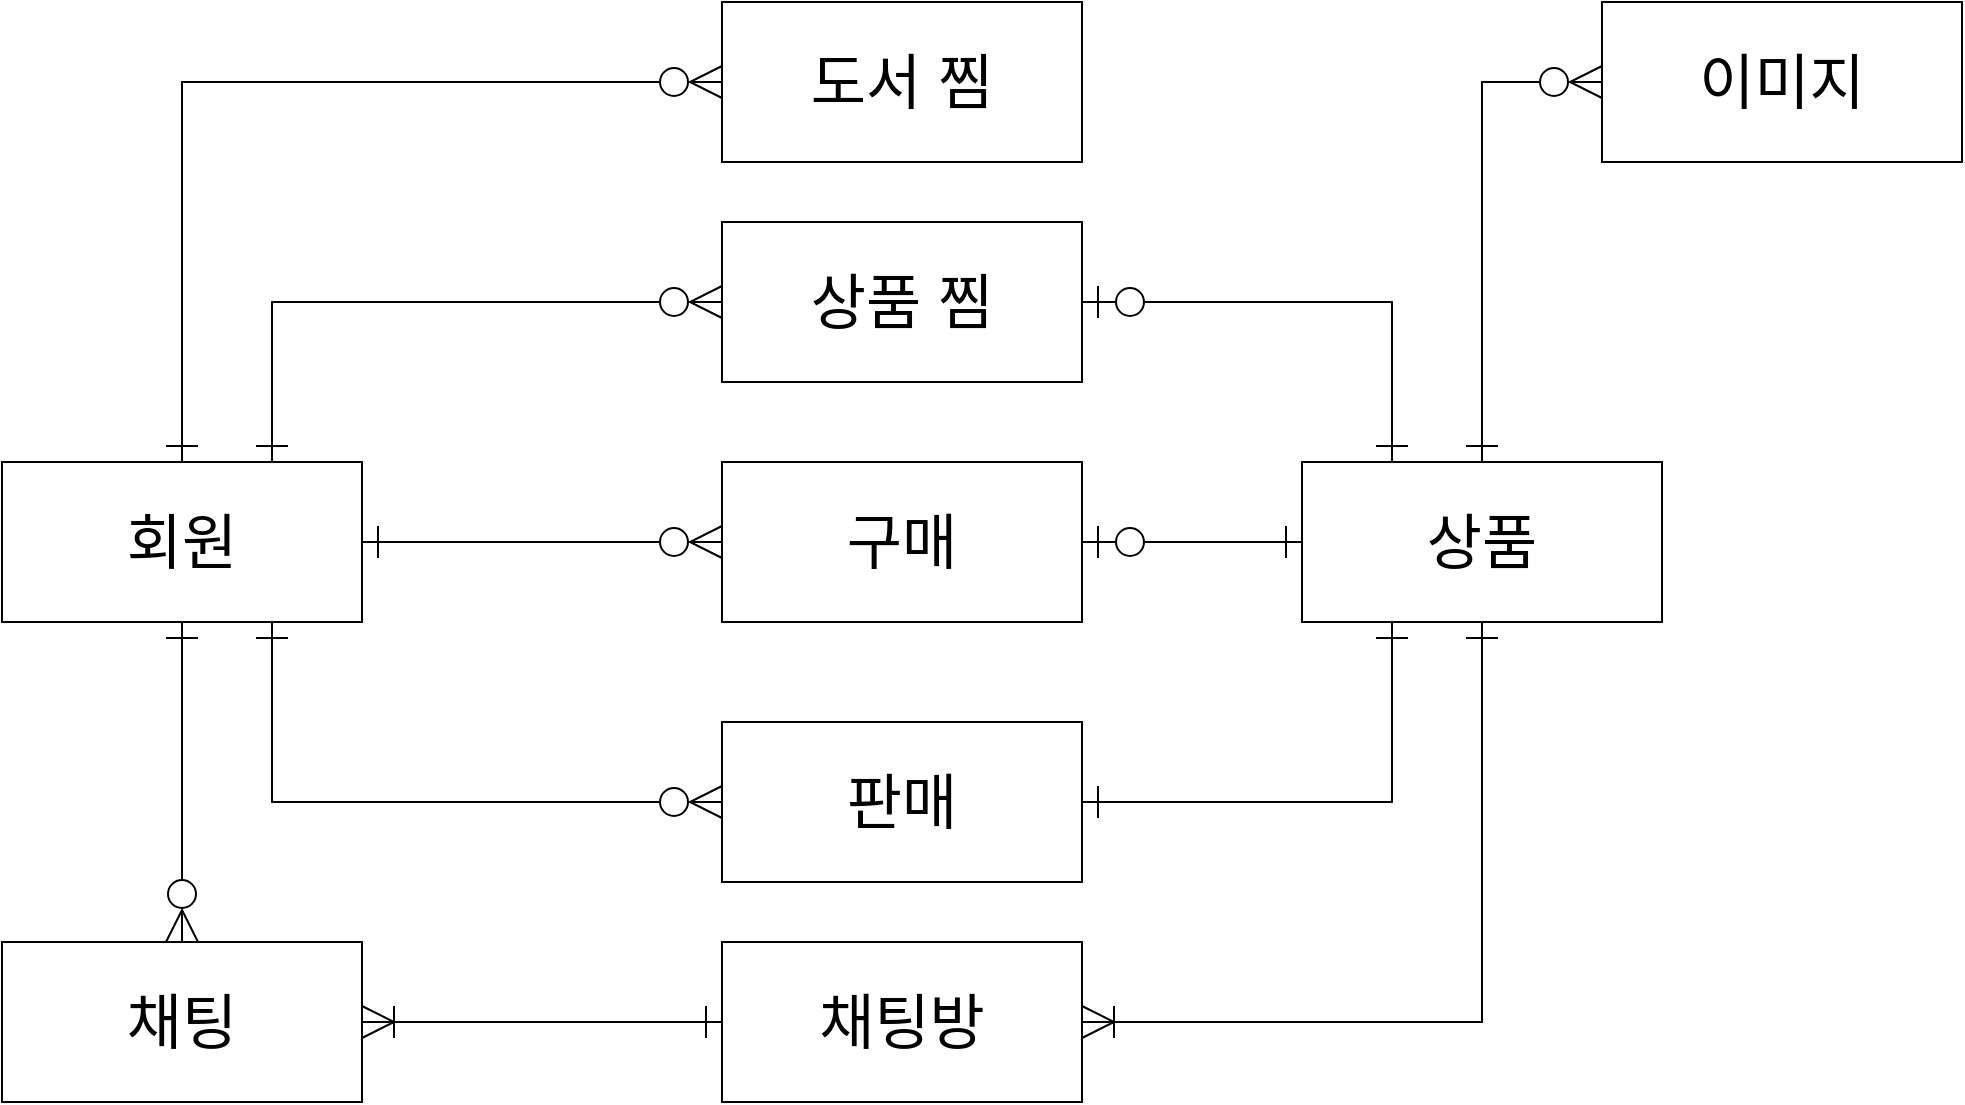 <mxfile version="20.0.1" type="device"><diagram id="RonSHK9g8Iw-fWDJOm-e" name="Page-1"><mxGraphModel dx="1300" dy="-115" grid="1" gridSize="10" guides="1" tooltips="1" connect="1" arrows="1" fold="1" page="1" pageScale="1" pageWidth="1600" pageHeight="900" math="0" shadow="0"><root><mxCell id="0"/><mxCell id="1" parent="0"/><mxCell id="Vkfanlf9IMctYydA_BW_-3" value="" style="rounded=0;orthogonalLoop=1;jettySize=auto;html=1;fontSize=30;endArrow=ERzeroToMany;endFill=0;endSize=14;startArrow=ERone;startFill=0;startSize=14;exitX=0.75;exitY=0;exitDx=0;exitDy=0;entryX=0;entryY=0.5;entryDx=0;entryDy=0;" parent="1" source="Vkfanlf9IMctYydA_BW_-1" target="Vkfanlf9IMctYydA_BW_-2" edge="1"><mxGeometry relative="1" as="geometry"><Array as="points"><mxPoint x="315" y="1090"/></Array></mxGeometry></mxCell><mxCell id="Vkfanlf9IMctYydA_BW_-7" value="" style="rounded=0;orthogonalLoop=1;jettySize=auto;html=1;fontSize=30;endArrow=ERzeroToMany;endFill=0;endSize=14;startArrow=ERone;startFill=0;startSize=14;entryX=0;entryY=0.5;entryDx=0;entryDy=0;exitX=0.75;exitY=1;exitDx=0;exitDy=0;" parent="1" source="Vkfanlf9IMctYydA_BW_-1" target="Vkfanlf9IMctYydA_BW_-6" edge="1"><mxGeometry relative="1" as="geometry"><Array as="points"><mxPoint x="315" y="1340"/></Array></mxGeometry></mxCell><mxCell id="Vkfanlf9IMctYydA_BW_-10" value="" style="edgeStyle=orthogonalEdgeStyle;rounded=0;orthogonalLoop=1;jettySize=auto;html=1;fontSize=30;endArrow=ERzeroToMany;endFill=0;endSize=14;startArrow=ERone;startFill=0;startSize=14;" parent="1" source="Vkfanlf9IMctYydA_BW_-1" target="Vkfanlf9IMctYydA_BW_-26" edge="1"><mxGeometry relative="1" as="geometry"><mxPoint x="270" y="1320" as="targetPoint"/></mxGeometry></mxCell><mxCell id="Vkfanlf9IMctYydA_BW_-12" value="" style="edgeStyle=orthogonalEdgeStyle;rounded=0;orthogonalLoop=1;jettySize=auto;html=1;fontSize=30;startArrow=ERone;startFill=0;endArrow=ERzeroToMany;endFill=0;startSize=14;endSize=14;" parent="1" source="Vkfanlf9IMctYydA_BW_-1" target="Vkfanlf9IMctYydA_BW_-11" edge="1"><mxGeometry relative="1" as="geometry"/></mxCell><mxCell id="Vkfanlf9IMctYydA_BW_-1" value="&lt;font style=&quot;font-size: 30px&quot;&gt;회원&lt;/font&gt;" style="rounded=0;whiteSpace=wrap;html=1;" parent="1" vertex="1"><mxGeometry x="180" y="1170" width="180" height="80" as="geometry"/></mxCell><mxCell id="Vkfanlf9IMctYydA_BW_-20" style="rounded=0;orthogonalLoop=1;jettySize=auto;html=1;fontSize=30;startArrow=ERzeroToOne;startFill=0;endArrow=ERone;endFill=0;startSize=14;endSize=14;exitX=1;exitY=0.5;exitDx=0;exitDy=0;entryX=0.25;entryY=0;entryDx=0;entryDy=0;" parent="1" source="Vkfanlf9IMctYydA_BW_-2" target="Vkfanlf9IMctYydA_BW_-13" edge="1"><mxGeometry relative="1" as="geometry"><Array as="points"><mxPoint x="875" y="1090"/></Array></mxGeometry></mxCell><mxCell id="Vkfanlf9IMctYydA_BW_-2" value="&lt;span style=&quot;font-size: 30px;&quot;&gt;상품 찜&lt;/span&gt;" style="rounded=0;whiteSpace=wrap;html=1;" parent="1" vertex="1"><mxGeometry x="540" y="1050" width="180" height="80" as="geometry"/></mxCell><mxCell id="Vkfanlf9IMctYydA_BW_-19" style="rounded=0;orthogonalLoop=1;jettySize=auto;html=1;fontSize=30;startArrow=ERone;startFill=0;endArrow=ERone;endFill=0;startSize=14;endSize=14;exitX=1;exitY=0.5;exitDx=0;exitDy=0;entryX=0.25;entryY=1;entryDx=0;entryDy=0;" parent="1" source="Vkfanlf9IMctYydA_BW_-6" target="Vkfanlf9IMctYydA_BW_-13" edge="1"><mxGeometry relative="1" as="geometry"><Array as="points"><mxPoint x="875" y="1340"/></Array></mxGeometry></mxCell><mxCell id="Vkfanlf9IMctYydA_BW_-6" value="&lt;font style=&quot;font-size: 30px&quot;&gt;판매&lt;/font&gt;" style="rounded=0;whiteSpace=wrap;html=1;" parent="1" vertex="1"><mxGeometry x="540" y="1300" width="180" height="80" as="geometry"/></mxCell><mxCell id="Vkfanlf9IMctYydA_BW_-14" value="" style="edgeStyle=orthogonalEdgeStyle;rounded=0;orthogonalLoop=1;jettySize=auto;html=1;fontSize=30;startArrow=ERzeroToOne;startFill=0;endArrow=ERone;endFill=0;startSize=14;endSize=14;" parent="1" source="Vkfanlf9IMctYydA_BW_-11" target="Vkfanlf9IMctYydA_BW_-13" edge="1"><mxGeometry relative="1" as="geometry"/></mxCell><mxCell id="Vkfanlf9IMctYydA_BW_-11" value="&lt;span style=&quot;font-size: 30px;&quot;&gt;구매&lt;/span&gt;" style="rounded=0;whiteSpace=wrap;html=1;" parent="1" vertex="1"><mxGeometry x="540" y="1170" width="180" height="80" as="geometry"/></mxCell><mxCell id="Vkfanlf9IMctYydA_BW_-13" value="&lt;span style=&quot;font-size: 30px&quot;&gt;상품&lt;/span&gt;" style="rounded=0;whiteSpace=wrap;html=1;" parent="1" vertex="1"><mxGeometry x="830" y="1170" width="180" height="80" as="geometry"/></mxCell><mxCell id="Vkfanlf9IMctYydA_BW_-27" value="" style="edgeStyle=none;rounded=0;orthogonalLoop=1;jettySize=auto;html=1;fontSize=20;startArrow=ERone;startFill=0;endArrow=ERoneToMany;endFill=0;startSize=14;endSize=14;exitX=0;exitY=0.5;exitDx=0;exitDy=0;entryX=1;entryY=0.5;entryDx=0;entryDy=0;" parent="1" source="Vkfanlf9IMctYydA_BW_-23" target="Vkfanlf9IMctYydA_BW_-26" edge="1"><mxGeometry relative="1" as="geometry"/></mxCell><mxCell id="438dzZVOz3ulEx4r5kc1-2" style="rounded=0;orthogonalLoop=1;jettySize=auto;html=1;startArrow=ERoneToMany;startFill=0;endArrow=ERone;endFill=0;targetPerimeterSpacing=0;strokeWidth=1;endSize=14;startSize=14;exitX=1;exitY=0.5;exitDx=0;exitDy=0;entryX=0.5;entryY=1;entryDx=0;entryDy=0;" parent="1" source="Vkfanlf9IMctYydA_BW_-23" target="Vkfanlf9IMctYydA_BW_-13" edge="1"><mxGeometry relative="1" as="geometry"><Array as="points"><mxPoint x="920" y="1450"/></Array></mxGeometry></mxCell><mxCell id="Vkfanlf9IMctYydA_BW_-23" value="&lt;span style=&quot;font-size: 30px&quot;&gt;채팅방&lt;/span&gt;" style="rounded=0;whiteSpace=wrap;html=1;" parent="1" vertex="1"><mxGeometry x="540" y="1410" width="180" height="80" as="geometry"/></mxCell><mxCell id="Vkfanlf9IMctYydA_BW_-26" value="&lt;span style=&quot;font-size: 30px&quot;&gt;채팅&lt;/span&gt;" style="rounded=0;whiteSpace=wrap;html=1;" parent="1" vertex="1"><mxGeometry x="180" y="1410" width="180" height="80" as="geometry"/></mxCell><mxCell id="GN3Iao5T3SSmglyJ8qwy-1" value="&lt;span style=&quot;font-size: 30px&quot;&gt;도서 찜&lt;/span&gt;" style="rounded=0;whiteSpace=wrap;html=1;" parent="1" vertex="1"><mxGeometry x="540" y="940" width="180" height="80" as="geometry"/></mxCell><mxCell id="GN3Iao5T3SSmglyJ8qwy-2" value="" style="rounded=0;orthogonalLoop=1;jettySize=auto;html=1;fontSize=30;endArrow=ERzeroToMany;endFill=0;endSize=14;startArrow=ERone;startFill=0;startSize=14;exitX=0.5;exitY=0;exitDx=0;exitDy=0;entryX=0;entryY=0.5;entryDx=0;entryDy=0;" parent="1" source="Vkfanlf9IMctYydA_BW_-1" target="GN3Iao5T3SSmglyJ8qwy-1" edge="1"><mxGeometry relative="1" as="geometry"><mxPoint x="270" y="1120" as="sourcePoint"/><mxPoint x="495" y="1050" as="targetPoint"/><Array as="points"><mxPoint x="270" y="980"/></Array></mxGeometry></mxCell><mxCell id="pZJC5sPmhIj3ZQ-_a4ex-1" value="&lt;span style=&quot;font-size: 30px;&quot;&gt;이미지&lt;/span&gt;" style="rounded=0;whiteSpace=wrap;html=1;" parent="1" vertex="1"><mxGeometry x="980" y="940" width="180" height="80" as="geometry"/></mxCell><mxCell id="pZJC5sPmhIj3ZQ-_a4ex-2" style="rounded=0;orthogonalLoop=1;jettySize=auto;html=1;fontSize=30;startArrow=ERzeroToMany;startFill=0;endArrow=ERone;endFill=0;startSize=14;endSize=14;exitX=0;exitY=0.5;exitDx=0;exitDy=0;entryX=0.5;entryY=0;entryDx=0;entryDy=0;" parent="1" source="pZJC5sPmhIj3ZQ-_a4ex-1" target="Vkfanlf9IMctYydA_BW_-13" edge="1"><mxGeometry relative="1" as="geometry"><Array as="points"><mxPoint x="920" y="980"/></Array><mxPoint x="760" y="1010" as="sourcePoint"/><mxPoint x="985" y="1090" as="targetPoint"/></mxGeometry></mxCell></root></mxGraphModel></diagram></mxfile>